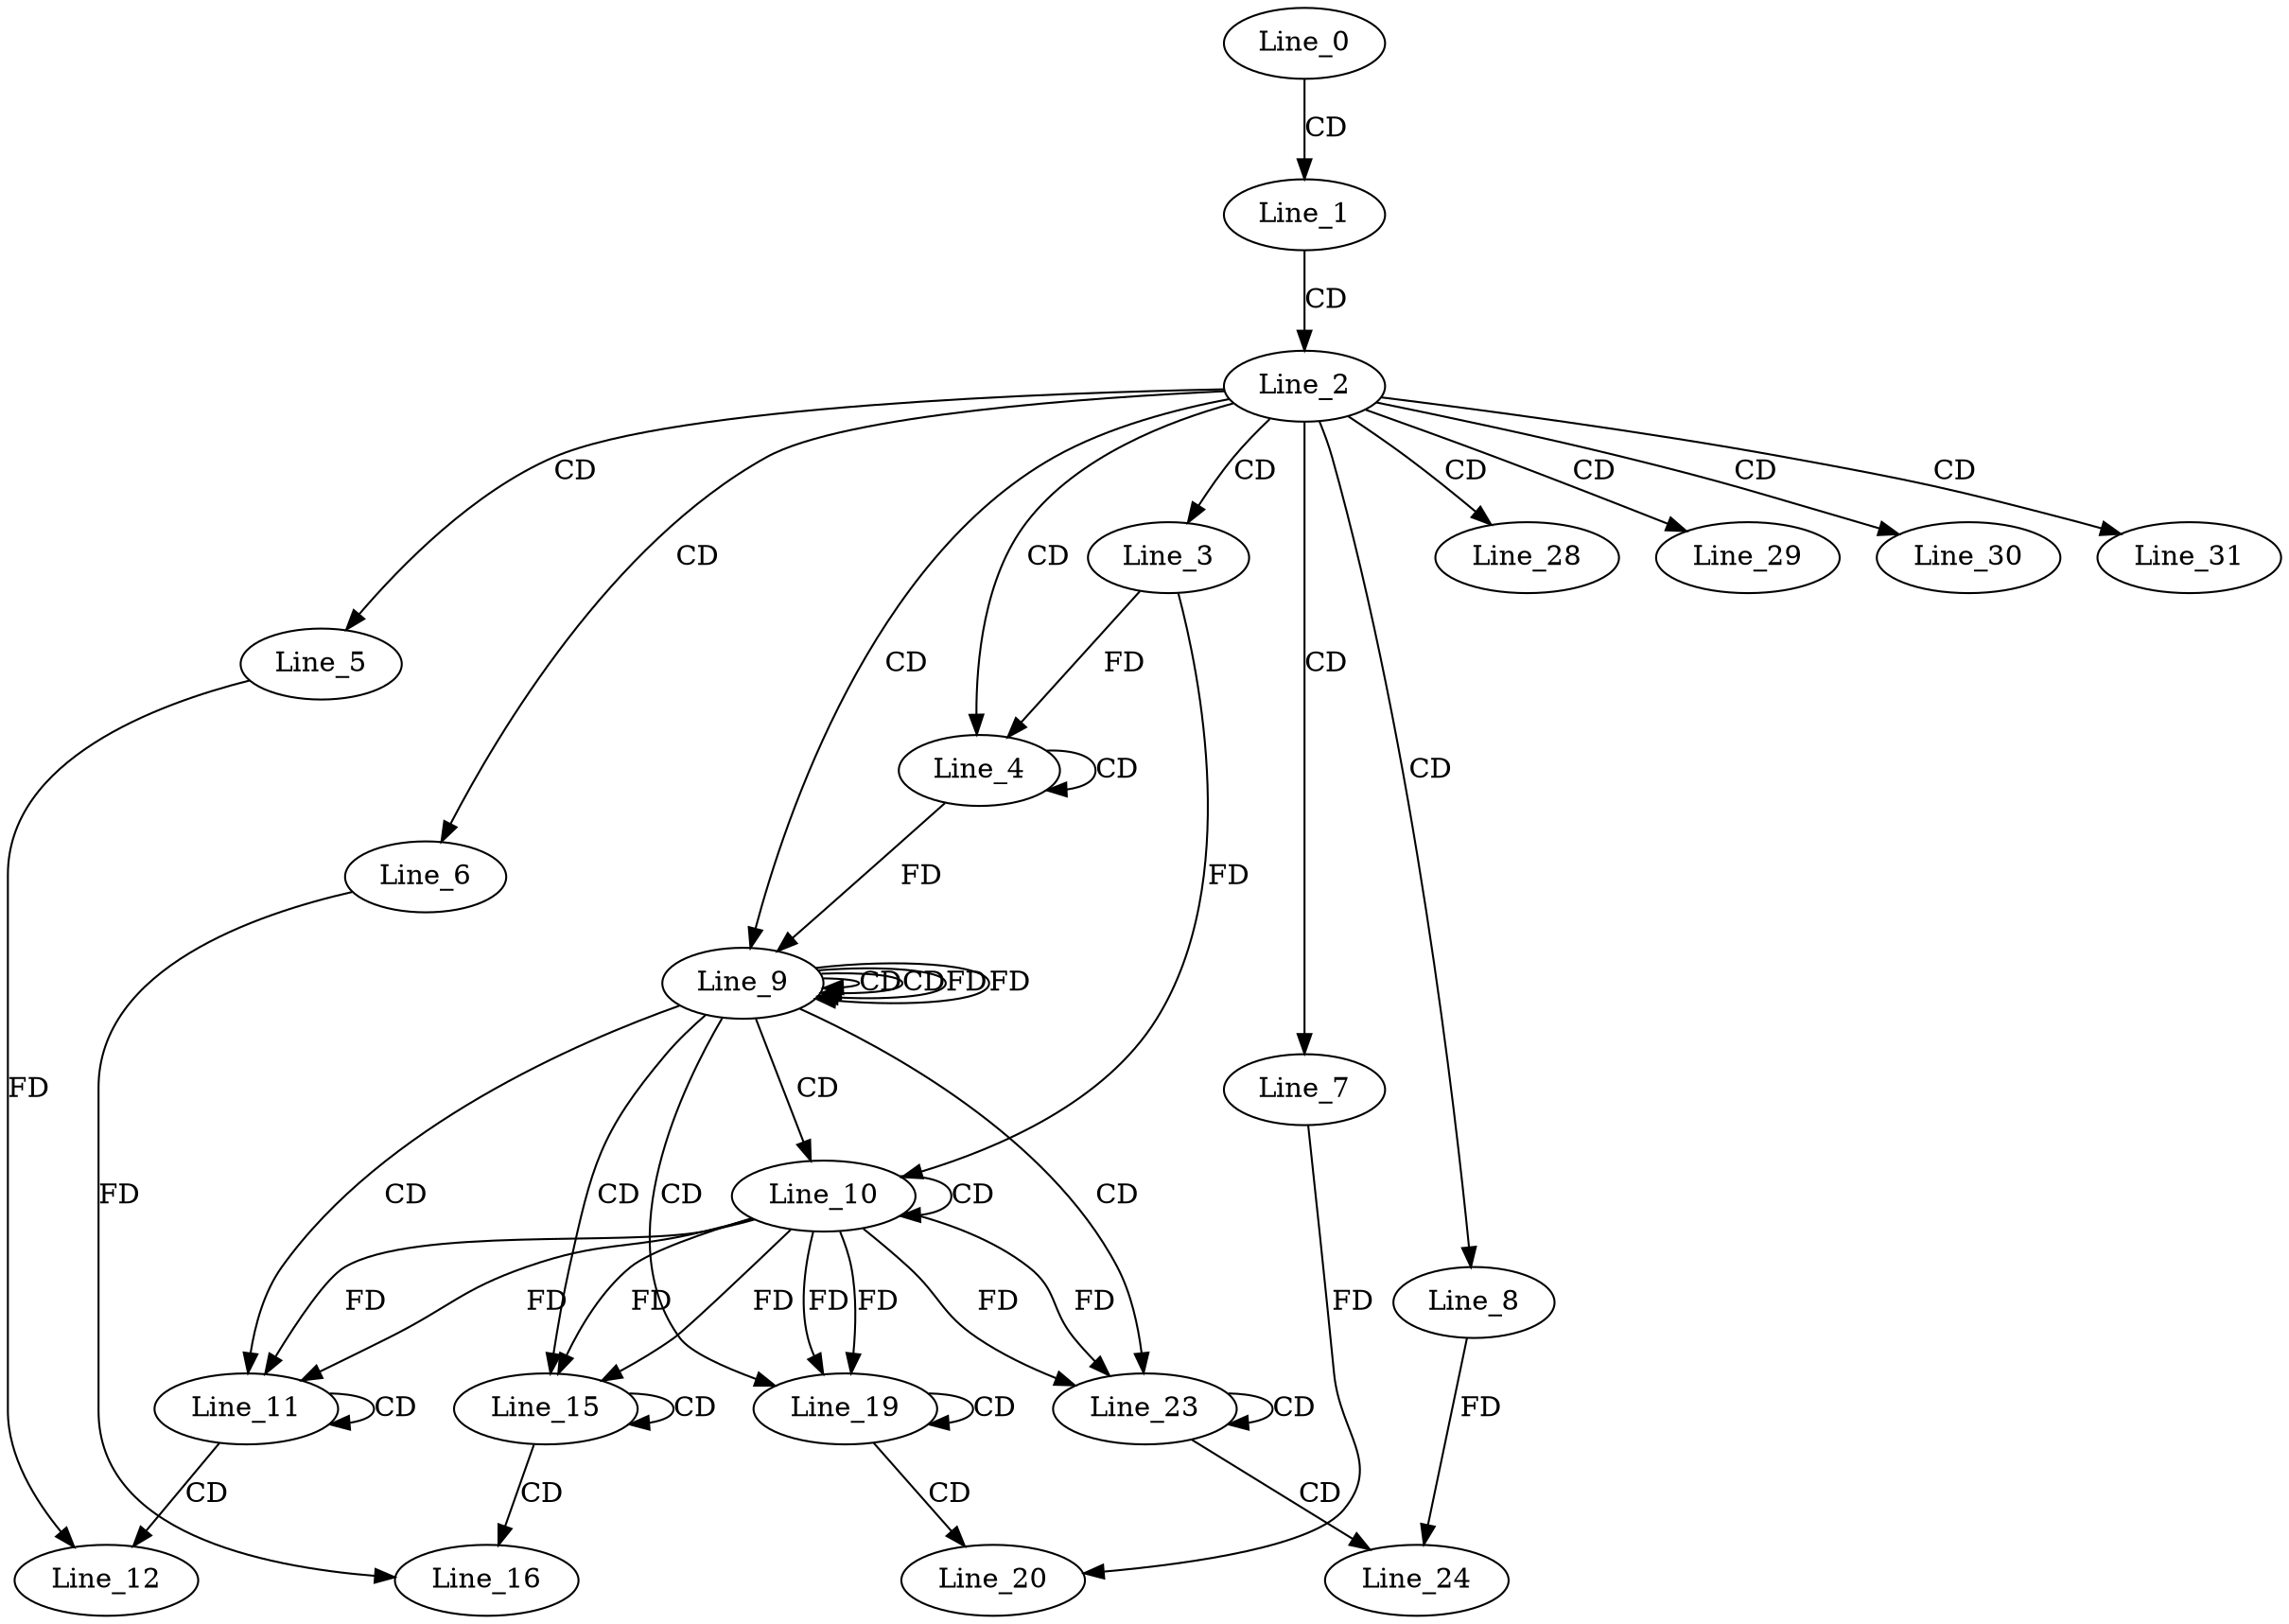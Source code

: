 digraph G {
  Line_0;
  Line_1;
  Line_2;
  Line_3;
  Line_4;
  Line_4;
  Line_5;
  Line_6;
  Line_7;
  Line_8;
  Line_9;
  Line_9;
  Line_9;
  Line_10;
  Line_10;
  Line_11;
  Line_11;
  Line_12;
  Line_15;
  Line_15;
  Line_16;
  Line_19;
  Line_19;
  Line_20;
  Line_23;
  Line_23;
  Line_24;
  Line_28;
  Line_29;
  Line_30;
  Line_31;
  Line_0 -> Line_1 [ label="CD" ];
  Line_1 -> Line_2 [ label="CD" ];
  Line_2 -> Line_3 [ label="CD" ];
  Line_2 -> Line_4 [ label="CD" ];
  Line_4 -> Line_4 [ label="CD" ];
  Line_3 -> Line_4 [ label="FD" ];
  Line_2 -> Line_5 [ label="CD" ];
  Line_2 -> Line_6 [ label="CD" ];
  Line_2 -> Line_7 [ label="CD" ];
  Line_2 -> Line_8 [ label="CD" ];
  Line_2 -> Line_9 [ label="CD" ];
  Line_9 -> Line_9 [ label="CD" ];
  Line_4 -> Line_9 [ label="FD" ];
  Line_9 -> Line_9 [ label="CD" ];
  Line_9 -> Line_9 [ label="FD" ];
  Line_9 -> Line_10 [ label="CD" ];
  Line_10 -> Line_10 [ label="CD" ];
  Line_3 -> Line_10 [ label="FD" ];
  Line_9 -> Line_11 [ label="CD" ];
  Line_10 -> Line_11 [ label="FD" ];
  Line_11 -> Line_11 [ label="CD" ];
  Line_10 -> Line_11 [ label="FD" ];
  Line_11 -> Line_12 [ label="CD" ];
  Line_5 -> Line_12 [ label="FD" ];
  Line_9 -> Line_15 [ label="CD" ];
  Line_10 -> Line_15 [ label="FD" ];
  Line_15 -> Line_15 [ label="CD" ];
  Line_10 -> Line_15 [ label="FD" ];
  Line_15 -> Line_16 [ label="CD" ];
  Line_6 -> Line_16 [ label="FD" ];
  Line_9 -> Line_19 [ label="CD" ];
  Line_10 -> Line_19 [ label="FD" ];
  Line_19 -> Line_19 [ label="CD" ];
  Line_10 -> Line_19 [ label="FD" ];
  Line_19 -> Line_20 [ label="CD" ];
  Line_7 -> Line_20 [ label="FD" ];
  Line_9 -> Line_23 [ label="CD" ];
  Line_10 -> Line_23 [ label="FD" ];
  Line_23 -> Line_23 [ label="CD" ];
  Line_10 -> Line_23 [ label="FD" ];
  Line_23 -> Line_24 [ label="CD" ];
  Line_8 -> Line_24 [ label="FD" ];
  Line_2 -> Line_28 [ label="CD" ];
  Line_2 -> Line_29 [ label="CD" ];
  Line_2 -> Line_30 [ label="CD" ];
  Line_2 -> Line_31 [ label="CD" ];
  Line_9 -> Line_9 [ label="FD" ];
}
